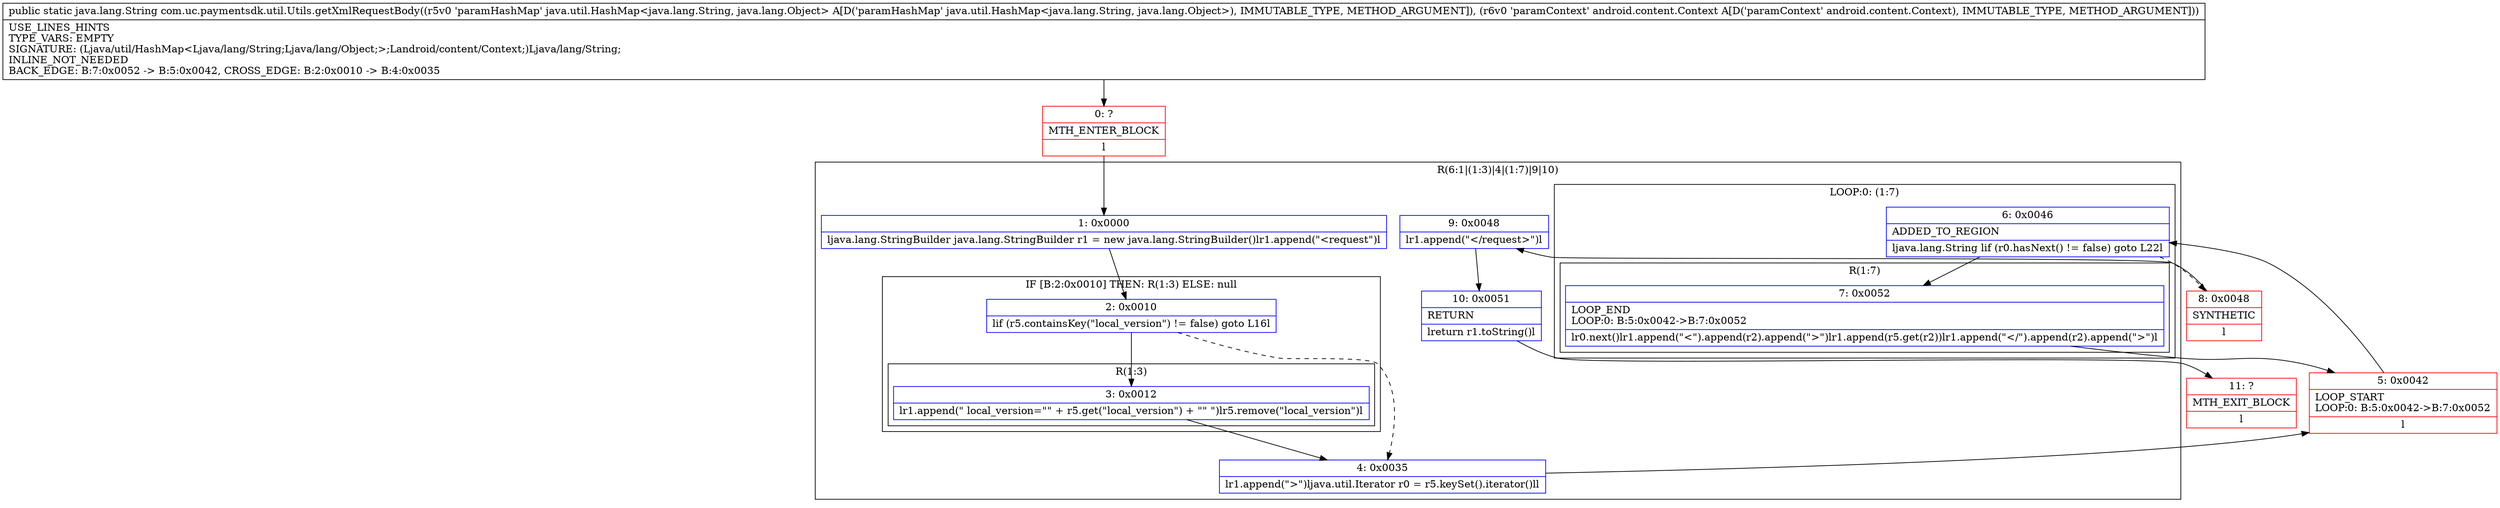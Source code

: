 digraph "CFG forcom.uc.paymentsdk.util.Utils.getXmlRequestBody(Ljava\/util\/HashMap;Landroid\/content\/Context;)Ljava\/lang\/String;" {
subgraph cluster_Region_1305983527 {
label = "R(6:1|(1:3)|4|(1:7)|9|10)";
node [shape=record,color=blue];
Node_1 [shape=record,label="{1\:\ 0x0000|ljava.lang.StringBuilder java.lang.StringBuilder r1 = new java.lang.StringBuilder()lr1.append(\"\<request\")l}"];
subgraph cluster_IfRegion_351261115 {
label = "IF [B:2:0x0010] THEN: R(1:3) ELSE: null";
node [shape=record,color=blue];
Node_2 [shape=record,label="{2\:\ 0x0010|lif (r5.containsKey(\"local_version\") != false) goto L16l}"];
subgraph cluster_Region_2144355900 {
label = "R(1:3)";
node [shape=record,color=blue];
Node_3 [shape=record,label="{3\:\ 0x0012|lr1.append(\" local_version=\"\" + r5.get(\"local_version\") + \"\" \")lr5.remove(\"local_version\")l}"];
}
}
Node_4 [shape=record,label="{4\:\ 0x0035|lr1.append(\"\>\")ljava.util.Iterator r0 = r5.keySet().iterator()ll}"];
subgraph cluster_LoopRegion_120795530 {
label = "LOOP:0: (1:7)";
node [shape=record,color=blue];
Node_6 [shape=record,label="{6\:\ 0x0046|ADDED_TO_REGION\l|ljava.lang.String lif (r0.hasNext() != false) goto L22l}"];
subgraph cluster_Region_1668789565 {
label = "R(1:7)";
node [shape=record,color=blue];
Node_7 [shape=record,label="{7\:\ 0x0052|LOOP_END\lLOOP:0: B:5:0x0042\-\>B:7:0x0052\l|lr0.next()lr1.append(\"\<\").append(r2).append(\"\>\")lr1.append(r5.get(r2))lr1.append(\"\<\/\").append(r2).append(\"\>\")l}"];
}
}
Node_9 [shape=record,label="{9\:\ 0x0048|lr1.append(\"\<\/request\>\")l}"];
Node_10 [shape=record,label="{10\:\ 0x0051|RETURN\l|lreturn r1.toString()l}"];
}
Node_0 [shape=record,color=red,label="{0\:\ ?|MTH_ENTER_BLOCK\l|l}"];
Node_5 [shape=record,color=red,label="{5\:\ 0x0042|LOOP_START\lLOOP:0: B:5:0x0042\-\>B:7:0x0052\l|l}"];
Node_8 [shape=record,color=red,label="{8\:\ 0x0048|SYNTHETIC\l|l}"];
Node_11 [shape=record,color=red,label="{11\:\ ?|MTH_EXIT_BLOCK\l|l}"];
MethodNode[shape=record,label="{public static java.lang.String com.uc.paymentsdk.util.Utils.getXmlRequestBody((r5v0 'paramHashMap' java.util.HashMap\<java.lang.String, java.lang.Object\> A[D('paramHashMap' java.util.HashMap\<java.lang.String, java.lang.Object\>), IMMUTABLE_TYPE, METHOD_ARGUMENT]), (r6v0 'paramContext' android.content.Context A[D('paramContext' android.content.Context), IMMUTABLE_TYPE, METHOD_ARGUMENT]))  | USE_LINES_HINTS\lTYPE_VARS: EMPTY\lSIGNATURE: (Ljava\/util\/HashMap\<Ljava\/lang\/String;Ljava\/lang\/Object;\>;Landroid\/content\/Context;)Ljava\/lang\/String;\lINLINE_NOT_NEEDED\lBACK_EDGE: B:7:0x0052 \-\> B:5:0x0042, CROSS_EDGE: B:2:0x0010 \-\> B:4:0x0035\l}"];
MethodNode -> Node_0;
Node_1 -> Node_2;
Node_2 -> Node_3;
Node_2 -> Node_4[style=dashed];
Node_3 -> Node_4;
Node_4 -> Node_5;
Node_6 -> Node_7;
Node_6 -> Node_8[style=dashed];
Node_7 -> Node_5;
Node_9 -> Node_10;
Node_10 -> Node_11;
Node_0 -> Node_1;
Node_5 -> Node_6;
Node_8 -> Node_9;
}


